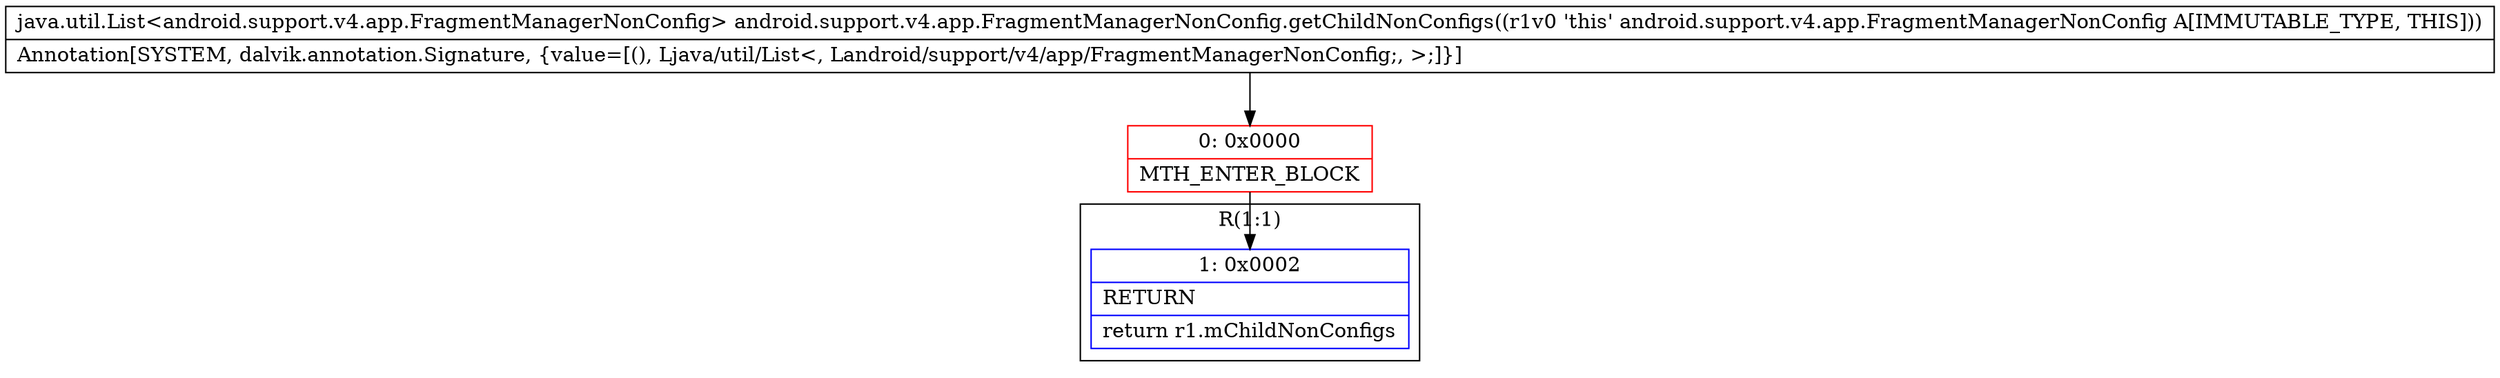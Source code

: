 digraph "CFG forandroid.support.v4.app.FragmentManagerNonConfig.getChildNonConfigs()Ljava\/util\/List;" {
subgraph cluster_Region_1163582026 {
label = "R(1:1)";
node [shape=record,color=blue];
Node_1 [shape=record,label="{1\:\ 0x0002|RETURN\l|return r1.mChildNonConfigs\l}"];
}
Node_0 [shape=record,color=red,label="{0\:\ 0x0000|MTH_ENTER_BLOCK\l}"];
MethodNode[shape=record,label="{java.util.List\<android.support.v4.app.FragmentManagerNonConfig\> android.support.v4.app.FragmentManagerNonConfig.getChildNonConfigs((r1v0 'this' android.support.v4.app.FragmentManagerNonConfig A[IMMUTABLE_TYPE, THIS]))  | Annotation[SYSTEM, dalvik.annotation.Signature, \{value=[(), Ljava\/util\/List\<, Landroid\/support\/v4\/app\/FragmentManagerNonConfig;, \>;]\}]\l}"];
MethodNode -> Node_0;
Node_0 -> Node_1;
}

